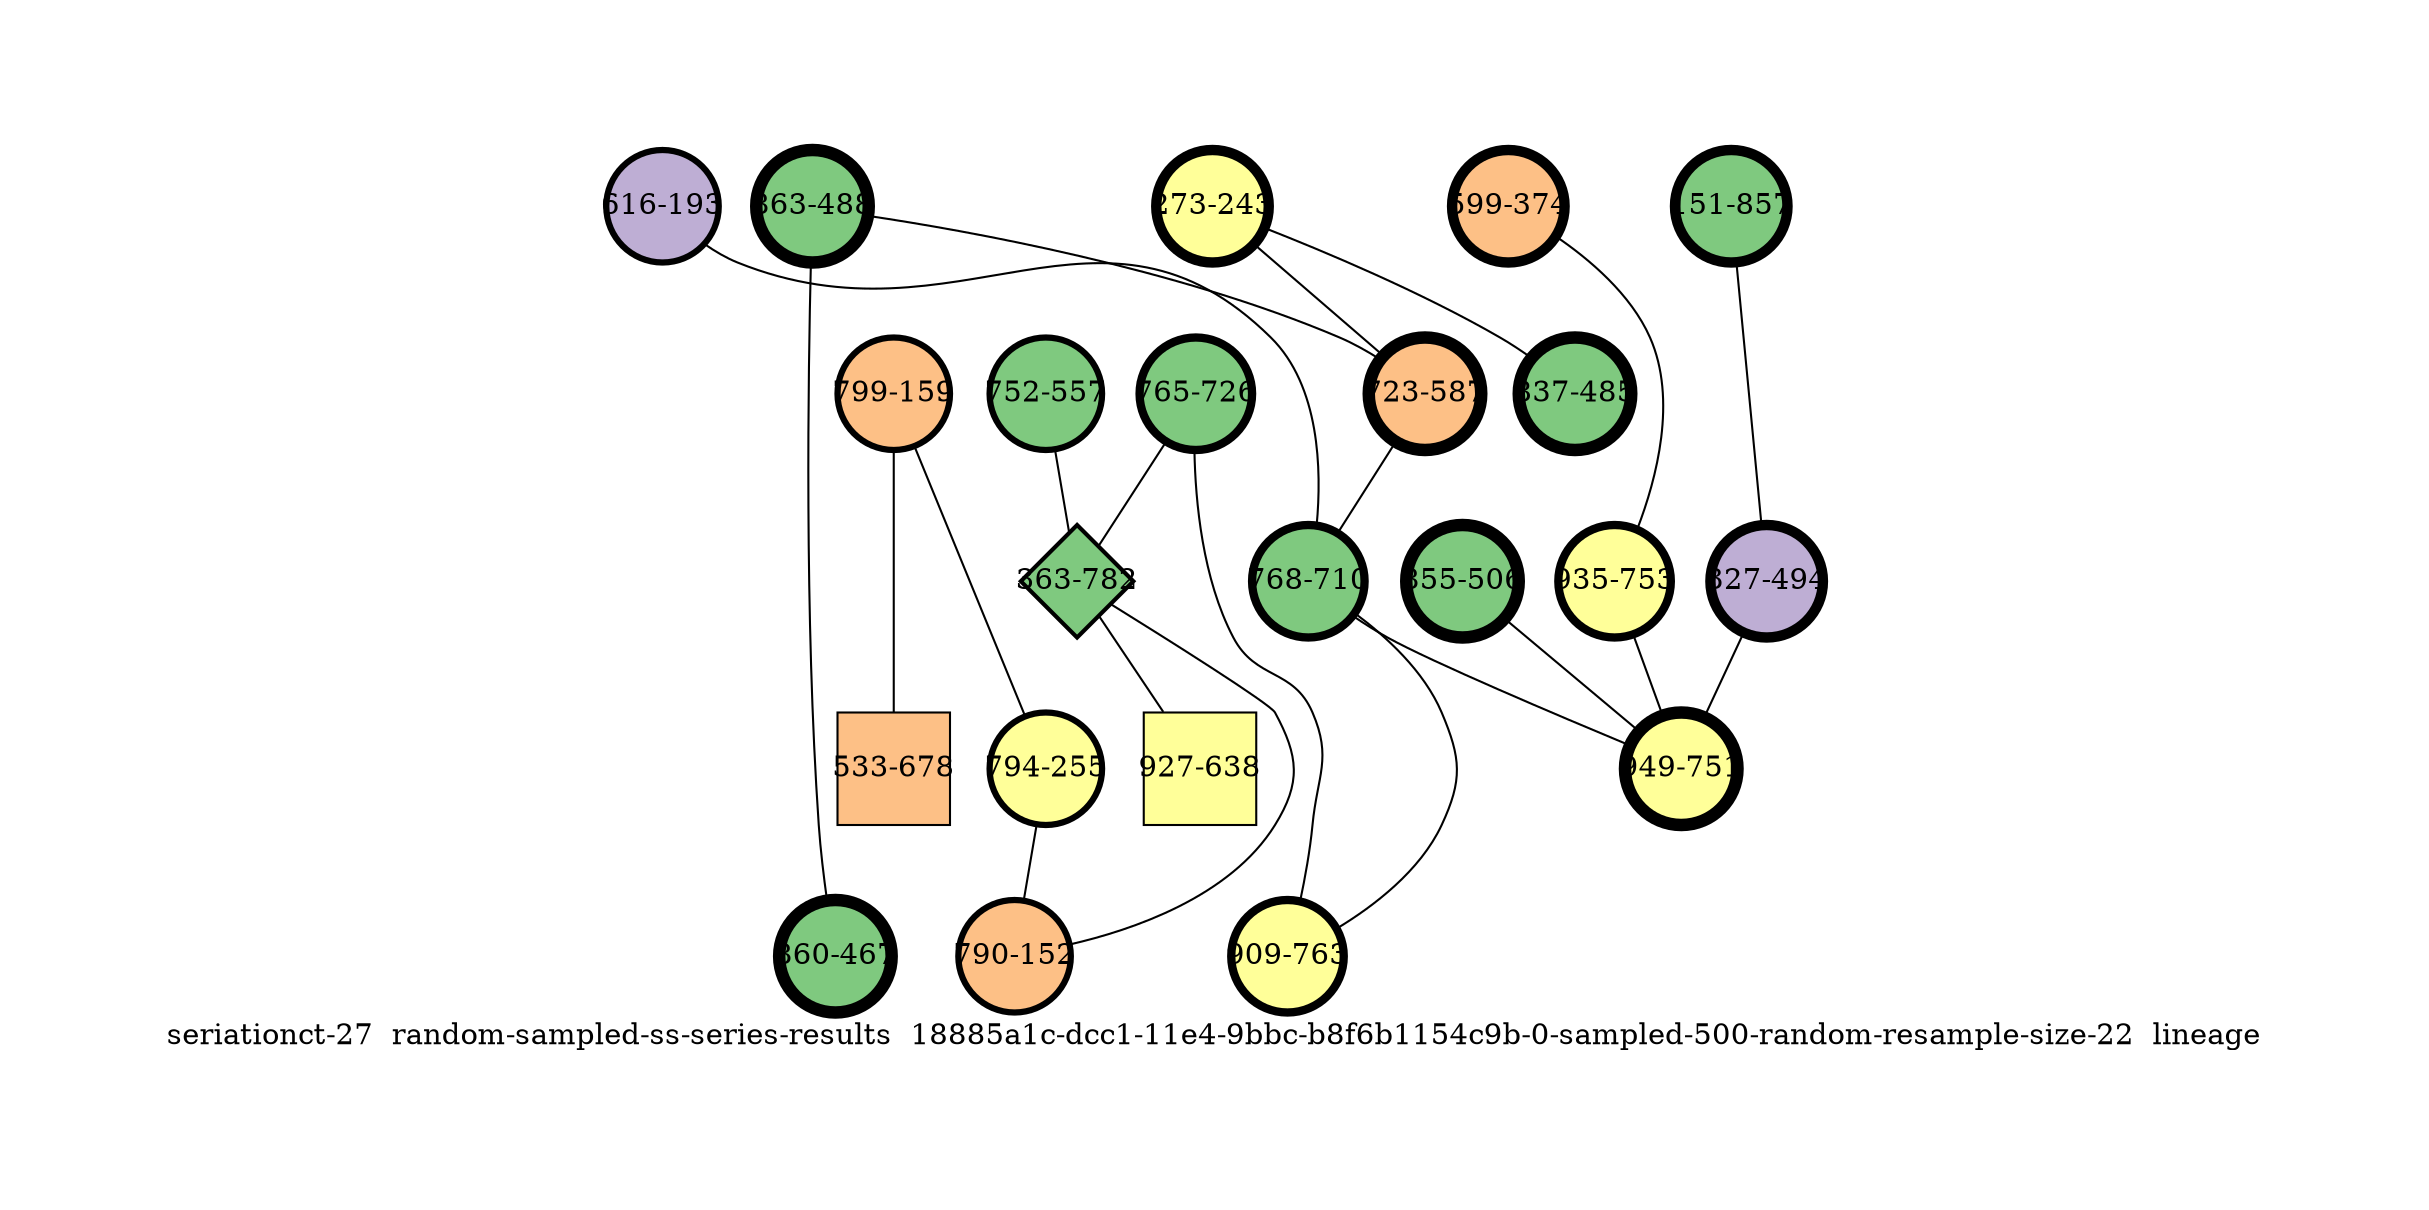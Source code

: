 strict graph "seriationct-27  random-sampled-ss-series-results  18885a1c-dcc1-11e4-9bbc-b8f6b1154c9b-0-sampled-500-random-resample-size-22  lineage" {
labelloc=b;
ratio=auto;
pad="1.0";
label="seriationct-27  random-sampled-ss-series-results  18885a1c-dcc1-11e4-9bbc-b8f6b1154c9b-0-sampled-500-random-resample-size-22  lineage";
node [width="0.75", style=filled, fixedsize=true, height="0.75", shape=circle, label=""];
0 [xCoordinate="243.0", appears_in_slice=5, yCoordinate="273.0", colorscheme=accent6, lineage_id=0, short_label="273-243", label="273-243", shape=circle, cluster_id=3, fillcolor=4, size="500.0", id=0, penwidth="5.0"];
1 [xCoordinate="374.0", appears_in_slice=5, yCoordinate="599.0", colorscheme=accent6, lineage_id=0, short_label="599-374", label="599-374", shape=circle, cluster_id=2, fillcolor=3, size="500.0", id=1, penwidth="5.0"];
2 [xCoordinate="488.0", appears_in_slice=6, yCoordinate="863.0", colorscheme=accent6, lineage_id=0, short_label="863-488", label="863-488", shape=circle, cluster_id=0, fillcolor=1, size="500.0", id=2, penwidth="6.0"];
3 [xCoordinate="159.0", appears_in_slice=3, yCoordinate="799.0", colorscheme=accent6, lineage_id=0, short_label="799-159", label="799-159", shape=circle, cluster_id=2, fillcolor=3, size="500.0", id=3, penwidth="3.0"];
4 [xCoordinate="506.0", appears_in_slice=6, yCoordinate="855.0", colorscheme=accent6, lineage_id=0, short_label="855-506", label="855-506", shape=circle, cluster_id=0, fillcolor=1, size="500.0", id=4, penwidth="6.0"];
5 [xCoordinate="557.0", appears_in_slice=3, yCoordinate="752.0", colorscheme=accent6, lineage_id=0, short_label="752-557", label="752-557", shape=circle, cluster_id=0, fillcolor=1, size="500.0", id=5, penwidth="3.0"];
6 [xCoordinate="587.0", appears_in_slice=6, yCoordinate="723.0", colorscheme=accent6, lineage_id=0, short_label="723-587", label="723-587", shape=circle, cluster_id=2, fillcolor=3, size="500.0", id=6, penwidth="6.0"];
7 [xCoordinate="753.0", appears_in_slice=4, yCoordinate="935.0", colorscheme=accent6, lineage_id=0, short_label="935-753", label="935-753", shape=circle, cluster_id=3, fillcolor=4, size="500.0", id=7, penwidth="4.0"];
8 [xCoordinate="726.0", appears_in_slice=4, yCoordinate="765.0", colorscheme=accent6, lineage_id=0, short_label="765-726", label="765-726", shape=circle, cluster_id=0, fillcolor=1, size="500.0", id=8, penwidth="4.0"];
9 [xCoordinate="678.0", appears_in_slice=1, yCoordinate="533.0", colorscheme=accent6, lineage_id=1, short_label="533-678", label="533-678", shape=square, cluster_id=2, fillcolor=3, size="500.0", id=9, penwidth="1.0"];
10 [xCoordinate="782.0", appears_in_slice=2, yCoordinate="363.0", colorscheme=accent6, lineage_id=2, short_label="363-782", label="363-782", shape=diamond, cluster_id=0, fillcolor=1, size="500.0", id=10, penwidth="2.0"];
11 [xCoordinate="485.0", appears_in_slice=6, yCoordinate="837.0", colorscheme=accent6, lineage_id=0, short_label="837-485", label="837-485", shape=circle, cluster_id=0, fillcolor=1, size="500.0", id=11, penwidth="6.0"];
12 [xCoordinate="255.0", appears_in_slice=3, yCoordinate="794.0", colorscheme=accent6, lineage_id=0, short_label="794-255", label="794-255", shape=circle, cluster_id=3, fillcolor=4, size="500.0", id=12, penwidth="3.0"];
13 [xCoordinate="152.0", appears_in_slice=3, yCoordinate="790.0", colorscheme=accent6, lineage_id=0, short_label="790-152", label="790-152", shape=circle, cluster_id=2, fillcolor=3, size="500.0", id=13, penwidth="3.0"];
14 [xCoordinate="193.0", appears_in_slice=3, yCoordinate="616.0", colorscheme=accent6, lineage_id=0, short_label="616-193", label="616-193", shape=circle, cluster_id=1, fillcolor=2, size="500.0", id=14, penwidth="3.0"];
15 [xCoordinate="710.0", appears_in_slice=4, yCoordinate="768.0", colorscheme=accent6, lineage_id=0, short_label="768-710", label="768-710", shape=circle, cluster_id=0, fillcolor=1, size="500.0", id=15, penwidth="4.0"];
16 [xCoordinate="763.0", appears_in_slice=4, yCoordinate="909.0", colorscheme=accent6, lineage_id=0, short_label="909-763", label="909-763", shape=circle, cluster_id=3, fillcolor=4, size="500.0", id=16, penwidth="4.0"];
17 [xCoordinate="857.0", appears_in_slice=5, yCoordinate="151.0", colorscheme=accent6, lineage_id=0, short_label="151-857", label="151-857", shape=circle, cluster_id=0, fillcolor=1, size="500.0", id=17, penwidth="5.0"];
18 [xCoordinate="638.0", appears_in_slice=1, yCoordinate="927.0", colorscheme=accent6, lineage_id=1, short_label="927-638", label="927-638", shape=square, cluster_id=3, fillcolor=4, size="500.0", id=18, penwidth="1.0"];
19 [xCoordinate="494.0", appears_in_slice=5, yCoordinate="327.0", colorscheme=accent6, lineage_id=0, short_label="327-494", label="327-494", shape=circle, cluster_id=1, fillcolor=2, size="500.0", id=19, penwidth="5.0"];
20 [xCoordinate="467.0", appears_in_slice=6, yCoordinate="860.0", colorscheme=accent6, lineage_id=0, short_label="860-467", label="860-467", shape=circle, cluster_id=0, fillcolor=1, size="500.0", id=20, penwidth="6.0"];
21 [xCoordinate="751.0", appears_in_slice=6, yCoordinate="949.0", colorscheme=accent6, lineage_id=0, short_label="949-751", label="949-751", shape=circle, cluster_id=3, fillcolor=4, size="500.0", id=21, penwidth="6.0"];
0 -- 11  [inverseweight="2.1470897671", weight="0.46574671228"];
0 -- 6  [inverseweight="1.84873521372", weight="0.540910343772"];
1 -- 7  [inverseweight="5.16645829038", weight="0.193556193391"];
2 -- 20  [inverseweight="2.27211707528", weight="0.440118165951"];
2 -- 6  [inverseweight="15.7485197087", weight="0.0634980314656"];
3 -- 9  [inverseweight="2.54539463472", weight="0.392866389502"];
3 -- 12  [inverseweight="17.4395026604", weight="0.0573410847473"];
4 -- 21  [inverseweight="11.831213107", weight="0.0845221864365"];
5 -- 10  [inverseweight="2.50357013297", weight="0.399429593295"];
6 -- 15  [inverseweight="1.9062875453", weight="0.524579831865"];
7 -- 21  [inverseweight="2.45227711371", weight="0.407784256685"];
8 -- 16  [inverseweight="13.2686223109", weight="0.0753657747257"];
8 -- 10  [inverseweight="2.36544809143", weight="0.4227528829"];
10 -- 18  [inverseweight="1.34958788529", weight="0.740966935835"];
10 -- 13  [inverseweight="2.09129980295", weight="0.478171517345"];
12 -- 13  [inverseweight="18.0893651323", weight="0.0552810998443"];
14 -- 15  [inverseweight="1.76045425017", weight="0.568035210176"];
15 -- 16  [inverseweight="2.41054149544", weight="0.414844549199"];
15 -- 21  [inverseweight="2.14467870487", weight="0.466270307869"];
17 -- 19  [inverseweight="10.2967010536", weight="0.0971184843374"];
19 -- 21  [inverseweight="1.89909632112", weight="0.52656623515"];
}
